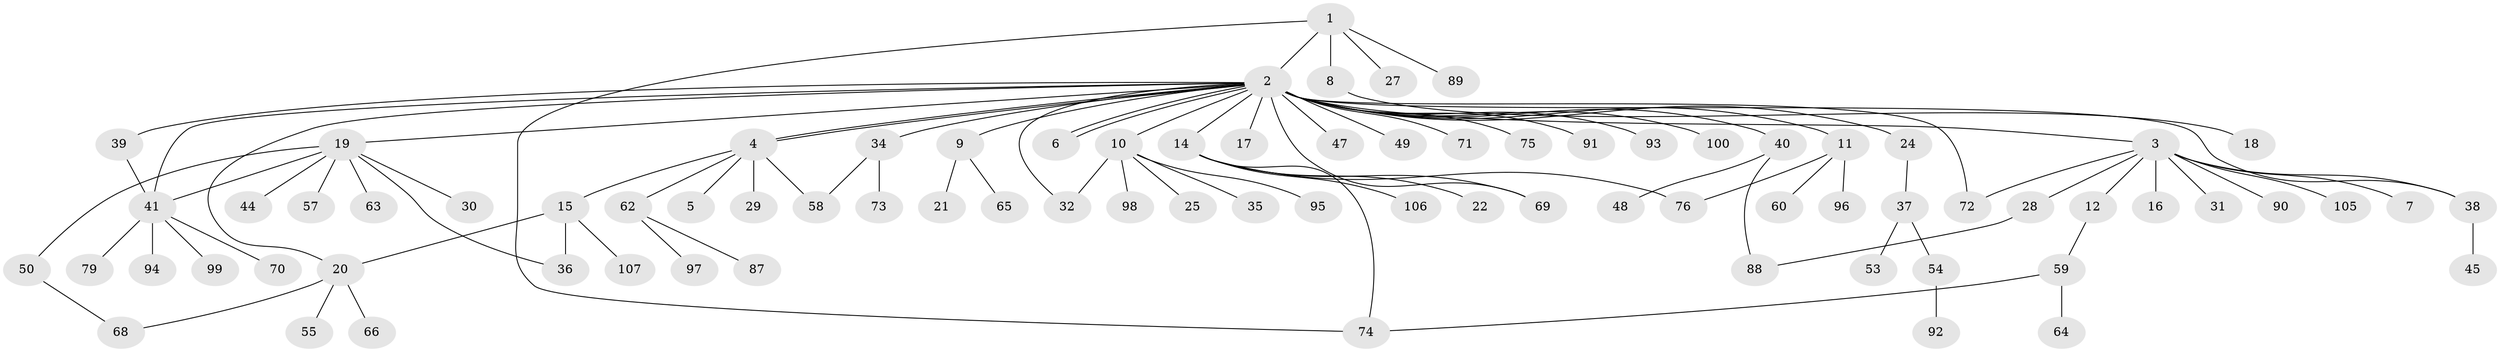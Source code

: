 // Generated by graph-tools (version 1.1) at 2025/23/03/03/25 07:23:52]
// undirected, 82 vertices, 97 edges
graph export_dot {
graph [start="1"]
  node [color=gray90,style=filled];
  1 [super="+86"];
  2 [super="+23"];
  3 [super="+33"];
  4 [super="+26"];
  5;
  6;
  7;
  8;
  9 [super="+13"];
  10 [super="+82"];
  11 [super="+78"];
  12;
  14 [super="+81"];
  15 [super="+43"];
  16;
  17 [super="+52"];
  18;
  19 [super="+51"];
  20 [super="+80"];
  21;
  22;
  24;
  25;
  27;
  28 [super="+42"];
  29;
  30;
  31;
  32;
  34;
  35;
  36 [super="+46"];
  37 [super="+83"];
  38 [super="+85"];
  39;
  40 [super="+67"];
  41 [super="+56"];
  44;
  45;
  47;
  48;
  49;
  50;
  53;
  54 [super="+61"];
  55;
  57;
  58 [super="+101"];
  59 [super="+84"];
  60;
  62 [super="+77"];
  63;
  64;
  65;
  66;
  68 [super="+104"];
  69;
  70 [super="+103"];
  71;
  72;
  73 [super="+102"];
  74;
  75;
  76;
  79;
  87;
  88;
  89;
  90;
  91;
  92;
  93;
  94;
  95;
  96;
  97;
  98;
  99;
  100;
  105;
  106;
  107;
  1 -- 2;
  1 -- 8;
  1 -- 27;
  1 -- 74;
  1 -- 89;
  2 -- 3;
  2 -- 4;
  2 -- 4;
  2 -- 6;
  2 -- 6;
  2 -- 9;
  2 -- 10;
  2 -- 11;
  2 -- 14;
  2 -- 17;
  2 -- 19;
  2 -- 20;
  2 -- 24;
  2 -- 32;
  2 -- 34;
  2 -- 38;
  2 -- 39;
  2 -- 40;
  2 -- 41;
  2 -- 47;
  2 -- 49;
  2 -- 69;
  2 -- 71;
  2 -- 72;
  2 -- 75;
  2 -- 91;
  2 -- 93;
  2 -- 100;
  3 -- 7;
  3 -- 12;
  3 -- 16;
  3 -- 28;
  3 -- 31;
  3 -- 38;
  3 -- 72;
  3 -- 90;
  3 -- 105;
  4 -- 5;
  4 -- 15;
  4 -- 29;
  4 -- 58;
  4 -- 62;
  8 -- 18;
  9 -- 65;
  9 -- 21;
  10 -- 25;
  10 -- 32;
  10 -- 35;
  10 -- 98;
  10 -- 95;
  11 -- 60;
  11 -- 76;
  11 -- 96;
  12 -- 59;
  14 -- 22;
  14 -- 76;
  14 -- 74;
  14 -- 69;
  14 -- 106;
  15 -- 36;
  15 -- 107;
  15 -- 20;
  19 -- 30;
  19 -- 41;
  19 -- 44;
  19 -- 50;
  19 -- 57;
  19 -- 63;
  19 -- 36;
  20 -- 55;
  20 -- 66;
  20 -- 68;
  24 -- 37;
  28 -- 88;
  34 -- 58;
  34 -- 73;
  37 -- 53;
  37 -- 54;
  38 -- 45;
  39 -- 41;
  40 -- 48;
  40 -- 88;
  41 -- 70;
  41 -- 79;
  41 -- 94;
  41 -- 99;
  50 -- 68;
  54 -- 92;
  59 -- 64;
  59 -- 74;
  62 -- 87;
  62 -- 97;
}
